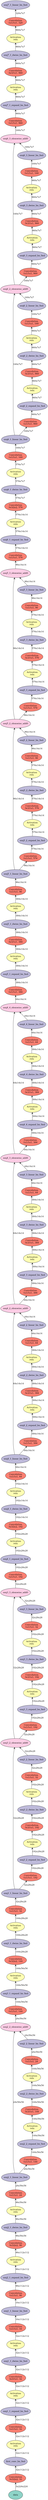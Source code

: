 digraph plot {
	data [label=data fillcolor="#8dd3c7" fixedsize="fasl==false" height=0.8034 shape=oval style=filled width=1.3]
	first_conv_fwd [label="Convolution\n3x3/2x2, 32" fillcolor="#fb8072" fixedsize="fasl==false" height=0.8034 shape=oval style=filled width=1.3]
	first_conv_bn_fwd [label=first_conv_bn_fwd fillcolor="#bebada" fixedsize="fasl==false" height=0.8034 shape=oval style=filled width=1.3]
	first_conv_relu0_fwd [label="Activation\nrelu" fillcolor="#ffffb3" fixedsize="fasl==false" height=0.8034 shape=oval style=filled width=1.3]
	seq1_1_expand_fwd [label="Convolution\n1x1/1x1, 32" fillcolor="#fb8072" fixedsize="fasl==false" height=0.8034 shape=oval style=filled width=1.3]
	seq1_1_expand_bn_fwd [label=seq1_1_expand_bn_fwd fillcolor="#bebada" fixedsize="fasl==false" height=0.8034 shape=oval style=filled width=1.3]
	seq1_1_expand_relu0_fwd [label="Activation\nrelu" fillcolor="#ffffb3" fixedsize="fasl==false" height=0.8034 shape=oval style=filled width=1.3]
	seq1_1_dwise_fwd [label="Convolution\n3x3/1x1, 32" fillcolor="#fb8072" fixedsize="fasl==false" height=0.8034 shape=oval style=filled width=1.3]
	seq1_1_dwise_bn_fwd [label=seq1_1_dwise_bn_fwd fillcolor="#bebada" fixedsize="fasl==false" height=0.8034 shape=oval style=filled width=1.3]
	seq1_1_dwise_relu0_fwd [label="Activation\nrelu" fillcolor="#ffffb3" fixedsize="fasl==false" height=0.8034 shape=oval style=filled width=1.3]
	seq1_1_linear_fwd [label="Convolution\n1x1/1x1, 16" fillcolor="#fb8072" fixedsize="fasl==false" height=0.8034 shape=oval style=filled width=1.3]
	seq1_1_linear_bn_fwd [label=seq1_1_linear_bn_fwd fillcolor="#bebada" fixedsize="fasl==false" height=0.8034 shape=oval style=filled width=1.3]
	seq2_1_expand_fwd [label="Convolution\n1x1/1x1, 96" fillcolor="#fb8072" fixedsize="fasl==false" height=0.8034 shape=oval style=filled width=1.3]
	seq2_1_expand_bn_fwd [label=seq2_1_expand_bn_fwd fillcolor="#bebada" fixedsize="fasl==false" height=0.8034 shape=oval style=filled width=1.3]
	seq2_1_expand_relu0_fwd [label="Activation\nrelu" fillcolor="#ffffb3" fixedsize="fasl==false" height=0.8034 shape=oval style=filled width=1.3]
	seq2_1_dwise_fwd [label="Convolution\n3x3/2x2, 96" fillcolor="#fb8072" fixedsize="fasl==false" height=0.8034 shape=oval style=filled width=1.3]
	seq2_1_dwise_bn_fwd [label=seq2_1_dwise_bn_fwd fillcolor="#bebada" fixedsize="fasl==false" height=0.8034 shape=oval style=filled width=1.3]
	seq2_1_dwise_relu0_fwd [label="Activation\nrelu" fillcolor="#ffffb3" fixedsize="fasl==false" height=0.8034 shape=oval style=filled width=1.3]
	seq2_1_linear_fwd [label="Convolution\n1x1/1x1, 24" fillcolor="#fb8072" fixedsize="fasl==false" height=0.8034 shape=oval style=filled width=1.3]
	seq2_1_linear_bn_fwd [label=seq2_1_linear_bn_fwd fillcolor="#bebada" fixedsize="fasl==false" height=0.8034 shape=oval style=filled width=1.3]
	seq2_2_expand_fwd [label="Convolution\n1x1/1x1, 144" fillcolor="#fb8072" fixedsize="fasl==false" height=0.8034 shape=oval style=filled width=1.3]
	seq2_2_expand_bn_fwd [label=seq2_2_expand_bn_fwd fillcolor="#bebada" fixedsize="fasl==false" height=0.8034 shape=oval style=filled width=1.3]
	seq2_2_expand_relu0_fwd [label="Activation\nrelu" fillcolor="#ffffb3" fixedsize="fasl==false" height=0.8034 shape=oval style=filled width=1.3]
	seq2_2_dwise_fwd [label="Convolution\n3x3/1x1, 144" fillcolor="#fb8072" fixedsize="fasl==false" height=0.8034 shape=oval style=filled width=1.3]
	seq2_2_dwise_bn_fwd [label=seq2_2_dwise_bn_fwd fillcolor="#bebada" fixedsize="fasl==false" height=0.8034 shape=oval style=filled width=1.3]
	seq2_2_dwise_relu0_fwd [label="Activation\nrelu" fillcolor="#ffffb3" fixedsize="fasl==false" height=0.8034 shape=oval style=filled width=1.3]
	seq2_2_linear_fwd [label="Convolution\n1x1/1x1, 24" fillcolor="#fb8072" fixedsize="fasl==false" height=0.8034 shape=oval style=filled width=1.3]
	seq2_2_linear_bn_fwd [label=seq2_2_linear_bn_fwd fillcolor="#bebada" fixedsize="fasl==false" height=0.8034 shape=oval style=filled width=1.3]
	seq2_2_elemwise_add0 [label=seq2_2_elemwise_add0 fillcolor="#fccde5" fixedsize="fasl==false" height=0.8034 shape=oval style=filled width=1.3]
	seq3_1_expand_fwd [label="Convolution\n1x1/1x1, 144" fillcolor="#fb8072" fixedsize="fasl==false" height=0.8034 shape=oval style=filled width=1.3]
	seq3_1_expand_bn_fwd [label=seq3_1_expand_bn_fwd fillcolor="#bebada" fixedsize="fasl==false" height=0.8034 shape=oval style=filled width=1.3]
	seq3_1_expand_relu0_fwd [label="Activation\nrelu" fillcolor="#ffffb3" fixedsize="fasl==false" height=0.8034 shape=oval style=filled width=1.3]
	seq3_1_dwise_fwd [label="Convolution\n3x3/2x2, 144" fillcolor="#fb8072" fixedsize="fasl==false" height=0.8034 shape=oval style=filled width=1.3]
	seq3_1_dwise_bn_fwd [label=seq3_1_dwise_bn_fwd fillcolor="#bebada" fixedsize="fasl==false" height=0.8034 shape=oval style=filled width=1.3]
	seq3_1_dwise_relu0_fwd [label="Activation\nrelu" fillcolor="#ffffb3" fixedsize="fasl==false" height=0.8034 shape=oval style=filled width=1.3]
	seq3_1_linear_fwd [label="Convolution\n1x1/1x1, 32" fillcolor="#fb8072" fixedsize="fasl==false" height=0.8034 shape=oval style=filled width=1.3]
	seq3_1_linear_bn_fwd [label=seq3_1_linear_bn_fwd fillcolor="#bebada" fixedsize="fasl==false" height=0.8034 shape=oval style=filled width=1.3]
	seq3_2_expand_fwd [label="Convolution\n1x1/1x1, 192" fillcolor="#fb8072" fixedsize="fasl==false" height=0.8034 shape=oval style=filled width=1.3]
	seq3_2_expand_bn_fwd [label=seq3_2_expand_bn_fwd fillcolor="#bebada" fixedsize="fasl==false" height=0.8034 shape=oval style=filled width=1.3]
	seq3_2_expand_relu0_fwd [label="Activation\nrelu" fillcolor="#ffffb3" fixedsize="fasl==false" height=0.8034 shape=oval style=filled width=1.3]
	seq3_2_dwise_fwd [label="Convolution\n3x3/1x1, 192" fillcolor="#fb8072" fixedsize="fasl==false" height=0.8034 shape=oval style=filled width=1.3]
	seq3_2_dwise_bn_fwd [label=seq3_2_dwise_bn_fwd fillcolor="#bebada" fixedsize="fasl==false" height=0.8034 shape=oval style=filled width=1.3]
	seq3_2_dwise_relu0_fwd [label="Activation\nrelu" fillcolor="#ffffb3" fixedsize="fasl==false" height=0.8034 shape=oval style=filled width=1.3]
	seq3_2_linear_fwd [label="Convolution\n1x1/1x1, 32" fillcolor="#fb8072" fixedsize="fasl==false" height=0.8034 shape=oval style=filled width=1.3]
	seq3_2_linear_bn_fwd [label=seq3_2_linear_bn_fwd fillcolor="#bebada" fixedsize="fasl==false" height=0.8034 shape=oval style=filled width=1.3]
	seq3_2_elemwise_add0 [label=seq3_2_elemwise_add0 fillcolor="#fccde5" fixedsize="fasl==false" height=0.8034 shape=oval style=filled width=1.3]
	seq3_3_expand_fwd [label="Convolution\n1x1/1x1, 192" fillcolor="#fb8072" fixedsize="fasl==false" height=0.8034 shape=oval style=filled width=1.3]
	seq3_3_expand_bn_fwd [label=seq3_3_expand_bn_fwd fillcolor="#bebada" fixedsize="fasl==false" height=0.8034 shape=oval style=filled width=1.3]
	seq3_3_expand_relu0_fwd [label="Activation\nrelu" fillcolor="#ffffb3" fixedsize="fasl==false" height=0.8034 shape=oval style=filled width=1.3]
	seq3_3_dwise_fwd [label="Convolution\n3x3/1x1, 192" fillcolor="#fb8072" fixedsize="fasl==false" height=0.8034 shape=oval style=filled width=1.3]
	seq3_3_dwise_bn_fwd [label=seq3_3_dwise_bn_fwd fillcolor="#bebada" fixedsize="fasl==false" height=0.8034 shape=oval style=filled width=1.3]
	seq3_3_dwise_relu0_fwd [label="Activation\nrelu" fillcolor="#ffffb3" fixedsize="fasl==false" height=0.8034 shape=oval style=filled width=1.3]
	seq3_3_linear_fwd [label="Convolution\n1x1/1x1, 32" fillcolor="#fb8072" fixedsize="fasl==false" height=0.8034 shape=oval style=filled width=1.3]
	seq3_3_linear_bn_fwd [label=seq3_3_linear_bn_fwd fillcolor="#bebada" fixedsize="fasl==false" height=0.8034 shape=oval style=filled width=1.3]
	seq3_3_elemwise_add0 [label=seq3_3_elemwise_add0 fillcolor="#fccde5" fixedsize="fasl==false" height=0.8034 shape=oval style=filled width=1.3]
	seq4_1_expand_fwd [label="Convolution\n1x1/1x1, 192" fillcolor="#fb8072" fixedsize="fasl==false" height=0.8034 shape=oval style=filled width=1.3]
	seq4_1_expand_bn_fwd [label=seq4_1_expand_bn_fwd fillcolor="#bebada" fixedsize="fasl==false" height=0.8034 shape=oval style=filled width=1.3]
	seq4_1_expand_relu0_fwd [label="Activation\nrelu" fillcolor="#ffffb3" fixedsize="fasl==false" height=0.8034 shape=oval style=filled width=1.3]
	seq4_1_dwise_fwd [label="Convolution\n3x3/2x2, 192" fillcolor="#fb8072" fixedsize="fasl==false" height=0.8034 shape=oval style=filled width=1.3]
	seq4_1_dwise_bn_fwd [label=seq4_1_dwise_bn_fwd fillcolor="#bebada" fixedsize="fasl==false" height=0.8034 shape=oval style=filled width=1.3]
	seq4_1_dwise_relu0_fwd [label="Activation\nrelu" fillcolor="#ffffb3" fixedsize="fasl==false" height=0.8034 shape=oval style=filled width=1.3]
	seq4_1_linear_fwd [label="Convolution\n1x1/1x1, 64" fillcolor="#fb8072" fixedsize="fasl==false" height=0.8034 shape=oval style=filled width=1.3]
	seq4_1_linear_bn_fwd [label=seq4_1_linear_bn_fwd fillcolor="#bebada" fixedsize="fasl==false" height=0.8034 shape=oval style=filled width=1.3]
	seq4_2_expand_fwd [label="Convolution\n1x1/1x1, 384" fillcolor="#fb8072" fixedsize="fasl==false" height=0.8034 shape=oval style=filled width=1.3]
	seq4_2_expand_bn_fwd [label=seq4_2_expand_bn_fwd fillcolor="#bebada" fixedsize="fasl==false" height=0.8034 shape=oval style=filled width=1.3]
	seq4_2_expand_relu0_fwd [label="Activation\nrelu" fillcolor="#ffffb3" fixedsize="fasl==false" height=0.8034 shape=oval style=filled width=1.3]
	seq4_2_dwise_fwd [label="Convolution\n3x3/1x1, 384" fillcolor="#fb8072" fixedsize="fasl==false" height=0.8034 shape=oval style=filled width=1.3]
	seq4_2_dwise_bn_fwd [label=seq4_2_dwise_bn_fwd fillcolor="#bebada" fixedsize="fasl==false" height=0.8034 shape=oval style=filled width=1.3]
	seq4_2_dwise_relu0_fwd [label="Activation\nrelu" fillcolor="#ffffb3" fixedsize="fasl==false" height=0.8034 shape=oval style=filled width=1.3]
	seq4_2_linear_fwd [label="Convolution\n1x1/1x1, 64" fillcolor="#fb8072" fixedsize="fasl==false" height=0.8034 shape=oval style=filled width=1.3]
	seq4_2_linear_bn_fwd [label=seq4_2_linear_bn_fwd fillcolor="#bebada" fixedsize="fasl==false" height=0.8034 shape=oval style=filled width=1.3]
	seq4_2_elemwise_add0 [label=seq4_2_elemwise_add0 fillcolor="#fccde5" fixedsize="fasl==false" height=0.8034 shape=oval style=filled width=1.3]
	seq4_3_expand_fwd [label="Convolution\n1x1/1x1, 384" fillcolor="#fb8072" fixedsize="fasl==false" height=0.8034 shape=oval style=filled width=1.3]
	seq4_3_expand_bn_fwd [label=seq4_3_expand_bn_fwd fillcolor="#bebada" fixedsize="fasl==false" height=0.8034 shape=oval style=filled width=1.3]
	seq4_3_expand_relu0_fwd [label="Activation\nrelu" fillcolor="#ffffb3" fixedsize="fasl==false" height=0.8034 shape=oval style=filled width=1.3]
	seq4_3_dwise_fwd [label="Convolution\n3x3/1x1, 384" fillcolor="#fb8072" fixedsize="fasl==false" height=0.8034 shape=oval style=filled width=1.3]
	seq4_3_dwise_bn_fwd [label=seq4_3_dwise_bn_fwd fillcolor="#bebada" fixedsize="fasl==false" height=0.8034 shape=oval style=filled width=1.3]
	seq4_3_dwise_relu0_fwd [label="Activation\nrelu" fillcolor="#ffffb3" fixedsize="fasl==false" height=0.8034 shape=oval style=filled width=1.3]
	seq4_3_linear_fwd [label="Convolution\n1x1/1x1, 64" fillcolor="#fb8072" fixedsize="fasl==false" height=0.8034 shape=oval style=filled width=1.3]
	seq4_3_linear_bn_fwd [label=seq4_3_linear_bn_fwd fillcolor="#bebada" fixedsize="fasl==false" height=0.8034 shape=oval style=filled width=1.3]
	seq4_3_elemwise_add0 [label=seq4_3_elemwise_add0 fillcolor="#fccde5" fixedsize="fasl==false" height=0.8034 shape=oval style=filled width=1.3]
	seq4_4_expand_fwd [label="Convolution\n1x1/1x1, 384" fillcolor="#fb8072" fixedsize="fasl==false" height=0.8034 shape=oval style=filled width=1.3]
	seq4_4_expand_bn_fwd [label=seq4_4_expand_bn_fwd fillcolor="#bebada" fixedsize="fasl==false" height=0.8034 shape=oval style=filled width=1.3]
	seq4_4_expand_relu0_fwd [label="Activation\nrelu" fillcolor="#ffffb3" fixedsize="fasl==false" height=0.8034 shape=oval style=filled width=1.3]
	seq4_4_dwise_fwd [label="Convolution\n3x3/1x1, 384" fillcolor="#fb8072" fixedsize="fasl==false" height=0.8034 shape=oval style=filled width=1.3]
	seq4_4_dwise_bn_fwd [label=seq4_4_dwise_bn_fwd fillcolor="#bebada" fixedsize="fasl==false" height=0.8034 shape=oval style=filled width=1.3]
	seq4_4_dwise_relu0_fwd [label="Activation\nrelu" fillcolor="#ffffb3" fixedsize="fasl==false" height=0.8034 shape=oval style=filled width=1.3]
	seq4_4_linear_fwd [label="Convolution\n1x1/1x1, 64" fillcolor="#fb8072" fixedsize="fasl==false" height=0.8034 shape=oval style=filled width=1.3]
	seq4_4_linear_bn_fwd [label=seq4_4_linear_bn_fwd fillcolor="#bebada" fixedsize="fasl==false" height=0.8034 shape=oval style=filled width=1.3]
	seq4_4_elemwise_add0 [label=seq4_4_elemwise_add0 fillcolor="#fccde5" fixedsize="fasl==false" height=0.8034 shape=oval style=filled width=1.3]
	seq5_1_expand_fwd [label="Convolution\n1x1/1x1, 384" fillcolor="#fb8072" fixedsize="fasl==false" height=0.8034 shape=oval style=filled width=1.3]
	seq5_1_expand_bn_fwd [label=seq5_1_expand_bn_fwd fillcolor="#bebada" fixedsize="fasl==false" height=0.8034 shape=oval style=filled width=1.3]
	seq5_1_expand_relu0_fwd [label="Activation\nrelu" fillcolor="#ffffb3" fixedsize="fasl==false" height=0.8034 shape=oval style=filled width=1.3]
	seq5_1_dwise_fwd [label="Convolution\n3x3/1x1, 384" fillcolor="#fb8072" fixedsize="fasl==false" height=0.8034 shape=oval style=filled width=1.3]
	seq5_1_dwise_bn_fwd [label=seq5_1_dwise_bn_fwd fillcolor="#bebada" fixedsize="fasl==false" height=0.8034 shape=oval style=filled width=1.3]
	seq5_1_dwise_relu0_fwd [label="Activation\nrelu" fillcolor="#ffffb3" fixedsize="fasl==false" height=0.8034 shape=oval style=filled width=1.3]
	seq5_1_linear_fwd [label="Convolution\n1x1/1x1, 96" fillcolor="#fb8072" fixedsize="fasl==false" height=0.8034 shape=oval style=filled width=1.3]
	seq5_1_linear_bn_fwd [label=seq5_1_linear_bn_fwd fillcolor="#bebada" fixedsize="fasl==false" height=0.8034 shape=oval style=filled width=1.3]
	seq5_2_expand_fwd [label="Convolution\n1x1/1x1, 576" fillcolor="#fb8072" fixedsize="fasl==false" height=0.8034 shape=oval style=filled width=1.3]
	seq5_2_expand_bn_fwd [label=seq5_2_expand_bn_fwd fillcolor="#bebada" fixedsize="fasl==false" height=0.8034 shape=oval style=filled width=1.3]
	seq5_2_expand_relu0_fwd [label="Activation\nrelu" fillcolor="#ffffb3" fixedsize="fasl==false" height=0.8034 shape=oval style=filled width=1.3]
	seq5_2_dwise_fwd [label="Convolution\n3x3/1x1, 576" fillcolor="#fb8072" fixedsize="fasl==false" height=0.8034 shape=oval style=filled width=1.3]
	seq5_2_dwise_bn_fwd [label=seq5_2_dwise_bn_fwd fillcolor="#bebada" fixedsize="fasl==false" height=0.8034 shape=oval style=filled width=1.3]
	seq5_2_dwise_relu0_fwd [label="Activation\nrelu" fillcolor="#ffffb3" fixedsize="fasl==false" height=0.8034 shape=oval style=filled width=1.3]
	seq5_2_linear_fwd [label="Convolution\n1x1/1x1, 96" fillcolor="#fb8072" fixedsize="fasl==false" height=0.8034 shape=oval style=filled width=1.3]
	seq5_2_linear_bn_fwd [label=seq5_2_linear_bn_fwd fillcolor="#bebada" fixedsize="fasl==false" height=0.8034 shape=oval style=filled width=1.3]
	seq5_2_elemwise_add0 [label=seq5_2_elemwise_add0 fillcolor="#fccde5" fixedsize="fasl==false" height=0.8034 shape=oval style=filled width=1.3]
	seq5_3_expand_fwd [label="Convolution\n1x1/1x1, 576" fillcolor="#fb8072" fixedsize="fasl==false" height=0.8034 shape=oval style=filled width=1.3]
	seq5_3_expand_bn_fwd [label=seq5_3_expand_bn_fwd fillcolor="#bebada" fixedsize="fasl==false" height=0.8034 shape=oval style=filled width=1.3]
	seq5_3_expand_relu0_fwd [label="Activation\nrelu" fillcolor="#ffffb3" fixedsize="fasl==false" height=0.8034 shape=oval style=filled width=1.3]
	seq5_3_dwise_fwd [label="Convolution\n3x3/1x1, 576" fillcolor="#fb8072" fixedsize="fasl==false" height=0.8034 shape=oval style=filled width=1.3]
	seq5_3_dwise_bn_fwd [label=seq5_3_dwise_bn_fwd fillcolor="#bebada" fixedsize="fasl==false" height=0.8034 shape=oval style=filled width=1.3]
	seq5_3_dwise_relu0_fwd [label="Activation\nrelu" fillcolor="#ffffb3" fixedsize="fasl==false" height=0.8034 shape=oval style=filled width=1.3]
	seq5_3_linear_fwd [label="Convolution\n1x1/1x1, 96" fillcolor="#fb8072" fixedsize="fasl==false" height=0.8034 shape=oval style=filled width=1.3]
	seq5_3_linear_bn_fwd [label=seq5_3_linear_bn_fwd fillcolor="#bebada" fixedsize="fasl==false" height=0.8034 shape=oval style=filled width=1.3]
	seq5_3_elemwise_add0 [label=seq5_3_elemwise_add0 fillcolor="#fccde5" fixedsize="fasl==false" height=0.8034 shape=oval style=filled width=1.3]
	seq6_1_expand_fwd [label="Convolution\n1x1/1x1, 576" fillcolor="#fb8072" fixedsize="fasl==false" height=0.8034 shape=oval style=filled width=1.3]
	seq6_1_expand_bn_fwd [label=seq6_1_expand_bn_fwd fillcolor="#bebada" fixedsize="fasl==false" height=0.8034 shape=oval style=filled width=1.3]
	seq6_1_expand_relu0_fwd [label="Activation\nrelu" fillcolor="#ffffb3" fixedsize="fasl==false" height=0.8034 shape=oval style=filled width=1.3]
	seq6_1_dwise_fwd [label="Convolution\n3x3/2x2, 576" fillcolor="#fb8072" fixedsize="fasl==false" height=0.8034 shape=oval style=filled width=1.3]
	seq6_1_dwise_bn_fwd [label=seq6_1_dwise_bn_fwd fillcolor="#bebada" fixedsize="fasl==false" height=0.8034 shape=oval style=filled width=1.3]
	seq6_1_dwise_relu0_fwd [label="Activation\nrelu" fillcolor="#ffffb3" fixedsize="fasl==false" height=0.8034 shape=oval style=filled width=1.3]
	seq6_1_linear_fwd [label="Convolution\n1x1/1x1, 160" fillcolor="#fb8072" fixedsize="fasl==false" height=0.8034 shape=oval style=filled width=1.3]
	seq6_1_linear_bn_fwd [label=seq6_1_linear_bn_fwd fillcolor="#bebada" fixedsize="fasl==false" height=0.8034 shape=oval style=filled width=1.3]
	seq6_2_expand_fwd [label="Convolution\n1x1/1x1, 960" fillcolor="#fb8072" fixedsize="fasl==false" height=0.8034 shape=oval style=filled width=1.3]
	seq6_2_expand_bn_fwd [label=seq6_2_expand_bn_fwd fillcolor="#bebada" fixedsize="fasl==false" height=0.8034 shape=oval style=filled width=1.3]
	seq6_2_expand_relu0_fwd [label="Activation\nrelu" fillcolor="#ffffb3" fixedsize="fasl==false" height=0.8034 shape=oval style=filled width=1.3]
	seq6_2_dwise_fwd [label="Convolution\n3x3/1x1, 960" fillcolor="#fb8072" fixedsize="fasl==false" height=0.8034 shape=oval style=filled width=1.3]
	seq6_2_dwise_bn_fwd [label=seq6_2_dwise_bn_fwd fillcolor="#bebada" fixedsize="fasl==false" height=0.8034 shape=oval style=filled width=1.3]
	seq6_2_dwise_relu0_fwd [label="Activation\nrelu" fillcolor="#ffffb3" fixedsize="fasl==false" height=0.8034 shape=oval style=filled width=1.3]
	seq6_2_linear_fwd [label="Convolution\n1x1/1x1, 160" fillcolor="#fb8072" fixedsize="fasl==false" height=0.8034 shape=oval style=filled width=1.3]
	seq6_2_linear_bn_fwd [label=seq6_2_linear_bn_fwd fillcolor="#bebada" fixedsize="fasl==false" height=0.8034 shape=oval style=filled width=1.3]
	seq6_2_elemwise_add0 [label=seq6_2_elemwise_add0 fillcolor="#fccde5" fixedsize="fasl==false" height=0.8034 shape=oval style=filled width=1.3]
	seq6_3_expand_fwd [label="Convolution\n1x1/1x1, 960" fillcolor="#fb8072" fixedsize="fasl==false" height=0.8034 shape=oval style=filled width=1.3]
	seq6_3_expand_bn_fwd [label=seq6_3_expand_bn_fwd fillcolor="#bebada" fixedsize="fasl==false" height=0.8034 shape=oval style=filled width=1.3]
	seq6_3_expand_relu0_fwd [label="Activation\nrelu" fillcolor="#ffffb3" fixedsize="fasl==false" height=0.8034 shape=oval style=filled width=1.3]
	seq6_3_dwise_fwd [label="Convolution\n3x3/1x1, 960" fillcolor="#fb8072" fixedsize="fasl==false" height=0.8034 shape=oval style=filled width=1.3]
	seq6_3_dwise_bn_fwd [label=seq6_3_dwise_bn_fwd fillcolor="#bebada" fixedsize="fasl==false" height=0.8034 shape=oval style=filled width=1.3]
	seq6_3_dwise_relu0_fwd [label="Activation\nrelu" fillcolor="#ffffb3" fixedsize="fasl==false" height=0.8034 shape=oval style=filled width=1.3]
	seq6_3_linear_fwd [label="Convolution\n1x1/1x1, 160" fillcolor="#fb8072" fixedsize="fasl==false" height=0.8034 shape=oval style=filled width=1.3]
	seq6_3_linear_bn_fwd [label=seq6_3_linear_bn_fwd fillcolor="#bebada" fixedsize="fasl==false" height=0.8034 shape=oval style=filled width=1.3]
	seq6_3_elemwise_add0 [label=seq6_3_elemwise_add0 fillcolor="#fccde5" fixedsize="fasl==false" height=0.8034 shape=oval style=filled width=1.3]
	seq7_1_expand_fwd [label="Convolution\n1x1/1x1, 960" fillcolor="#fb8072" fixedsize="fasl==false" height=0.8034 shape=oval style=filled width=1.3]
	seq7_1_expand_bn_fwd [label=seq7_1_expand_bn_fwd fillcolor="#bebada" fixedsize="fasl==false" height=0.8034 shape=oval style=filled width=1.3]
	seq7_1_expand_relu0_fwd [label="Activation\nrelu" fillcolor="#ffffb3" fixedsize="fasl==false" height=0.8034 shape=oval style=filled width=1.3]
	seq7_1_dwise_fwd [label="Convolution\n3x3/1x1, 960" fillcolor="#fb8072" fixedsize="fasl==false" height=0.8034 shape=oval style=filled width=1.3]
	seq7_1_dwise_bn_fwd [label=seq7_1_dwise_bn_fwd fillcolor="#bebada" fixedsize="fasl==false" height=0.8034 shape=oval style=filled width=1.3]
	seq7_1_dwise_relu0_fwd [label="Activation\nrelu" fillcolor="#ffffb3" fixedsize="fasl==false" height=0.8034 shape=oval style=filled width=1.3]
	seq7_1_linear_fwd [label="Convolution\n1x1/1x1, 320" fillcolor="#fb8072" fixedsize="fasl==false" height=0.8034 shape=oval style=filled width=1.3]
	seq7_1_linear_bn_fwd [label=seq7_1_linear_bn_fwd fillcolor="#bebada" fixedsize="fasl==false" height=0.8034 shape=oval style=filled width=1.3]
	first_conv_fwd -> data [label="3x224x224" arrowtail=open dir=back]
	first_conv_bn_fwd -> first_conv_fwd [label="32x112x112" arrowtail=open dir=back]
	first_conv_relu0_fwd -> first_conv_bn_fwd [label="32x112x112" arrowtail=open dir=back]
	seq1_1_expand_fwd -> first_conv_relu0_fwd [label="32x112x112" arrowtail=open dir=back]
	seq1_1_expand_bn_fwd -> seq1_1_expand_fwd [label="32x112x112" arrowtail=open dir=back]
	seq1_1_expand_relu0_fwd -> seq1_1_expand_bn_fwd [label="32x112x112" arrowtail=open dir=back]
	seq1_1_dwise_fwd -> seq1_1_expand_relu0_fwd [label="32x112x112" arrowtail=open dir=back]
	seq1_1_dwise_bn_fwd -> seq1_1_dwise_fwd [label="32x112x112" arrowtail=open dir=back]
	seq1_1_dwise_relu0_fwd -> seq1_1_dwise_bn_fwd [label="32x112x112" arrowtail=open dir=back]
	seq1_1_linear_fwd -> seq1_1_dwise_relu0_fwd [label="32x112x112" arrowtail=open dir=back]
	seq1_1_linear_bn_fwd -> seq1_1_linear_fwd [label="16x112x112" arrowtail=open dir=back]
	seq2_1_expand_fwd -> seq1_1_linear_bn_fwd [label="16x112x112" arrowtail=open dir=back]
	seq2_1_expand_bn_fwd -> seq2_1_expand_fwd [label="96x112x112" arrowtail=open dir=back]
	seq2_1_expand_relu0_fwd -> seq2_1_expand_bn_fwd [label="96x112x112" arrowtail=open dir=back]
	seq2_1_dwise_fwd -> seq2_1_expand_relu0_fwd [label="96x112x112" arrowtail=open dir=back]
	seq2_1_dwise_bn_fwd -> seq2_1_dwise_fwd [label="96x56x56" arrowtail=open dir=back]
	seq2_1_dwise_relu0_fwd -> seq2_1_dwise_bn_fwd [label="96x56x56" arrowtail=open dir=back]
	seq2_1_linear_fwd -> seq2_1_dwise_relu0_fwd [label="96x56x56" arrowtail=open dir=back]
	seq2_1_linear_bn_fwd -> seq2_1_linear_fwd [label="24x56x56" arrowtail=open dir=back]
	seq2_2_expand_fwd -> seq2_1_linear_bn_fwd [label="24x56x56" arrowtail=open dir=back]
	seq2_2_expand_bn_fwd -> seq2_2_expand_fwd [label="144x56x56" arrowtail=open dir=back]
	seq2_2_expand_relu0_fwd -> seq2_2_expand_bn_fwd [label="144x56x56" arrowtail=open dir=back]
	seq2_2_dwise_fwd -> seq2_2_expand_relu0_fwd [label="144x56x56" arrowtail=open dir=back]
	seq2_2_dwise_bn_fwd -> seq2_2_dwise_fwd [label="144x56x56" arrowtail=open dir=back]
	seq2_2_dwise_relu0_fwd -> seq2_2_dwise_bn_fwd [label="144x56x56" arrowtail=open dir=back]
	seq2_2_linear_fwd -> seq2_2_dwise_relu0_fwd [label="144x56x56" arrowtail=open dir=back]
	seq2_2_linear_bn_fwd -> seq2_2_linear_fwd [label="24x56x56" arrowtail=open dir=back]
	seq2_2_elemwise_add0 -> seq2_2_linear_bn_fwd [label="24x56x56" arrowtail=open dir=back]
	seq2_2_elemwise_add0 -> seq2_1_linear_bn_fwd [label="24x56x56" arrowtail=open dir=back]
	seq3_1_expand_fwd -> seq2_2_elemwise_add0 [label="24x56x56" arrowtail=open dir=back]
	seq3_1_expand_bn_fwd -> seq3_1_expand_fwd [label="144x56x56" arrowtail=open dir=back]
	seq3_1_expand_relu0_fwd -> seq3_1_expand_bn_fwd [label="144x56x56" arrowtail=open dir=back]
	seq3_1_dwise_fwd -> seq3_1_expand_relu0_fwd [label="144x56x56" arrowtail=open dir=back]
	seq3_1_dwise_bn_fwd -> seq3_1_dwise_fwd [label="144x28x28" arrowtail=open dir=back]
	seq3_1_dwise_relu0_fwd -> seq3_1_dwise_bn_fwd [label="144x28x28" arrowtail=open dir=back]
	seq3_1_linear_fwd -> seq3_1_dwise_relu0_fwd [label="144x28x28" arrowtail=open dir=back]
	seq3_1_linear_bn_fwd -> seq3_1_linear_fwd [label="32x28x28" arrowtail=open dir=back]
	seq3_2_expand_fwd -> seq3_1_linear_bn_fwd [label="32x28x28" arrowtail=open dir=back]
	seq3_2_expand_bn_fwd -> seq3_2_expand_fwd [label="192x28x28" arrowtail=open dir=back]
	seq3_2_expand_relu0_fwd -> seq3_2_expand_bn_fwd [label="192x28x28" arrowtail=open dir=back]
	seq3_2_dwise_fwd -> seq3_2_expand_relu0_fwd [label="192x28x28" arrowtail=open dir=back]
	seq3_2_dwise_bn_fwd -> seq3_2_dwise_fwd [label="192x28x28" arrowtail=open dir=back]
	seq3_2_dwise_relu0_fwd -> seq3_2_dwise_bn_fwd [label="192x28x28" arrowtail=open dir=back]
	seq3_2_linear_fwd -> seq3_2_dwise_relu0_fwd [label="192x28x28" arrowtail=open dir=back]
	seq3_2_linear_bn_fwd -> seq3_2_linear_fwd [label="32x28x28" arrowtail=open dir=back]
	seq3_2_elemwise_add0 -> seq3_2_linear_bn_fwd [label="32x28x28" arrowtail=open dir=back]
	seq3_2_elemwise_add0 -> seq3_1_linear_bn_fwd [label="32x28x28" arrowtail=open dir=back]
	seq3_3_expand_fwd -> seq3_2_elemwise_add0 [label="32x28x28" arrowtail=open dir=back]
	seq3_3_expand_bn_fwd -> seq3_3_expand_fwd [label="192x28x28" arrowtail=open dir=back]
	seq3_3_expand_relu0_fwd -> seq3_3_expand_bn_fwd [label="192x28x28" arrowtail=open dir=back]
	seq3_3_dwise_fwd -> seq3_3_expand_relu0_fwd [label="192x28x28" arrowtail=open dir=back]
	seq3_3_dwise_bn_fwd -> seq3_3_dwise_fwd [label="192x28x28" arrowtail=open dir=back]
	seq3_3_dwise_relu0_fwd -> seq3_3_dwise_bn_fwd [label="192x28x28" arrowtail=open dir=back]
	seq3_3_linear_fwd -> seq3_3_dwise_relu0_fwd [label="192x28x28" arrowtail=open dir=back]
	seq3_3_linear_bn_fwd -> seq3_3_linear_fwd [label="32x28x28" arrowtail=open dir=back]
	seq3_3_elemwise_add0 -> seq3_3_linear_bn_fwd [label="32x28x28" arrowtail=open dir=back]
	seq3_3_elemwise_add0 -> seq3_2_elemwise_add0 [label="32x28x28" arrowtail=open dir=back]
	seq4_1_expand_fwd -> seq3_3_elemwise_add0 [label="32x28x28" arrowtail=open dir=back]
	seq4_1_expand_bn_fwd -> seq4_1_expand_fwd [label="192x28x28" arrowtail=open dir=back]
	seq4_1_expand_relu0_fwd -> seq4_1_expand_bn_fwd [label="192x28x28" arrowtail=open dir=back]
	seq4_1_dwise_fwd -> seq4_1_expand_relu0_fwd [label="192x28x28" arrowtail=open dir=back]
	seq4_1_dwise_bn_fwd -> seq4_1_dwise_fwd [label="192x14x14" arrowtail=open dir=back]
	seq4_1_dwise_relu0_fwd -> seq4_1_dwise_bn_fwd [label="192x14x14" arrowtail=open dir=back]
	seq4_1_linear_fwd -> seq4_1_dwise_relu0_fwd [label="192x14x14" arrowtail=open dir=back]
	seq4_1_linear_bn_fwd -> seq4_1_linear_fwd [label="64x14x14" arrowtail=open dir=back]
	seq4_2_expand_fwd -> seq4_1_linear_bn_fwd [label="64x14x14" arrowtail=open dir=back]
	seq4_2_expand_bn_fwd -> seq4_2_expand_fwd [label="384x14x14" arrowtail=open dir=back]
	seq4_2_expand_relu0_fwd -> seq4_2_expand_bn_fwd [label="384x14x14" arrowtail=open dir=back]
	seq4_2_dwise_fwd -> seq4_2_expand_relu0_fwd [label="384x14x14" arrowtail=open dir=back]
	seq4_2_dwise_bn_fwd -> seq4_2_dwise_fwd [label="384x14x14" arrowtail=open dir=back]
	seq4_2_dwise_relu0_fwd -> seq4_2_dwise_bn_fwd [label="384x14x14" arrowtail=open dir=back]
	seq4_2_linear_fwd -> seq4_2_dwise_relu0_fwd [label="384x14x14" arrowtail=open dir=back]
	seq4_2_linear_bn_fwd -> seq4_2_linear_fwd [label="64x14x14" arrowtail=open dir=back]
	seq4_2_elemwise_add0 -> seq4_2_linear_bn_fwd [label="64x14x14" arrowtail=open dir=back]
	seq4_2_elemwise_add0 -> seq4_1_linear_bn_fwd [label="64x14x14" arrowtail=open dir=back]
	seq4_3_expand_fwd -> seq4_2_elemwise_add0 [label="64x14x14" arrowtail=open dir=back]
	seq4_3_expand_bn_fwd -> seq4_3_expand_fwd [label="384x14x14" arrowtail=open dir=back]
	seq4_3_expand_relu0_fwd -> seq4_3_expand_bn_fwd [label="384x14x14" arrowtail=open dir=back]
	seq4_3_dwise_fwd -> seq4_3_expand_relu0_fwd [label="384x14x14" arrowtail=open dir=back]
	seq4_3_dwise_bn_fwd -> seq4_3_dwise_fwd [label="384x14x14" arrowtail=open dir=back]
	seq4_3_dwise_relu0_fwd -> seq4_3_dwise_bn_fwd [label="384x14x14" arrowtail=open dir=back]
	seq4_3_linear_fwd -> seq4_3_dwise_relu0_fwd [label="384x14x14" arrowtail=open dir=back]
	seq4_3_linear_bn_fwd -> seq4_3_linear_fwd [label="64x14x14" arrowtail=open dir=back]
	seq4_3_elemwise_add0 -> seq4_3_linear_bn_fwd [label="64x14x14" arrowtail=open dir=back]
	seq4_3_elemwise_add0 -> seq4_2_elemwise_add0 [label="64x14x14" arrowtail=open dir=back]
	seq4_4_expand_fwd -> seq4_3_elemwise_add0 [label="64x14x14" arrowtail=open dir=back]
	seq4_4_expand_bn_fwd -> seq4_4_expand_fwd [label="384x14x14" arrowtail=open dir=back]
	seq4_4_expand_relu0_fwd -> seq4_4_expand_bn_fwd [label="384x14x14" arrowtail=open dir=back]
	seq4_4_dwise_fwd -> seq4_4_expand_relu0_fwd [label="384x14x14" arrowtail=open dir=back]
	seq4_4_dwise_bn_fwd -> seq4_4_dwise_fwd [label="384x14x14" arrowtail=open dir=back]
	seq4_4_dwise_relu0_fwd -> seq4_4_dwise_bn_fwd [label="384x14x14" arrowtail=open dir=back]
	seq4_4_linear_fwd -> seq4_4_dwise_relu0_fwd [label="384x14x14" arrowtail=open dir=back]
	seq4_4_linear_bn_fwd -> seq4_4_linear_fwd [label="64x14x14" arrowtail=open dir=back]
	seq4_4_elemwise_add0 -> seq4_4_linear_bn_fwd [label="64x14x14" arrowtail=open dir=back]
	seq4_4_elemwise_add0 -> seq4_3_elemwise_add0 [label="64x14x14" arrowtail=open dir=back]
	seq5_1_expand_fwd -> seq4_4_elemwise_add0 [label="64x14x14" arrowtail=open dir=back]
	seq5_1_expand_bn_fwd -> seq5_1_expand_fwd [label="384x14x14" arrowtail=open dir=back]
	seq5_1_expand_relu0_fwd -> seq5_1_expand_bn_fwd [label="384x14x14" arrowtail=open dir=back]
	seq5_1_dwise_fwd -> seq5_1_expand_relu0_fwd [label="384x14x14" arrowtail=open dir=back]
	seq5_1_dwise_bn_fwd -> seq5_1_dwise_fwd [label="384x14x14" arrowtail=open dir=back]
	seq5_1_dwise_relu0_fwd -> seq5_1_dwise_bn_fwd [label="384x14x14" arrowtail=open dir=back]
	seq5_1_linear_fwd -> seq5_1_dwise_relu0_fwd [label="384x14x14" arrowtail=open dir=back]
	seq5_1_linear_bn_fwd -> seq5_1_linear_fwd [label="96x14x14" arrowtail=open dir=back]
	seq5_2_expand_fwd -> seq5_1_linear_bn_fwd [label="96x14x14" arrowtail=open dir=back]
	seq5_2_expand_bn_fwd -> seq5_2_expand_fwd [label="576x14x14" arrowtail=open dir=back]
	seq5_2_expand_relu0_fwd -> seq5_2_expand_bn_fwd [label="576x14x14" arrowtail=open dir=back]
	seq5_2_dwise_fwd -> seq5_2_expand_relu0_fwd [label="576x14x14" arrowtail=open dir=back]
	seq5_2_dwise_bn_fwd -> seq5_2_dwise_fwd [label="576x14x14" arrowtail=open dir=back]
	seq5_2_dwise_relu0_fwd -> seq5_2_dwise_bn_fwd [label="576x14x14" arrowtail=open dir=back]
	seq5_2_linear_fwd -> seq5_2_dwise_relu0_fwd [label="576x14x14" arrowtail=open dir=back]
	seq5_2_linear_bn_fwd -> seq5_2_linear_fwd [label="96x14x14" arrowtail=open dir=back]
	seq5_2_elemwise_add0 -> seq5_2_linear_bn_fwd [label="96x14x14" arrowtail=open dir=back]
	seq5_2_elemwise_add0 -> seq5_1_linear_bn_fwd [label="96x14x14" arrowtail=open dir=back]
	seq5_3_expand_fwd -> seq5_2_elemwise_add0 [label="96x14x14" arrowtail=open dir=back]
	seq5_3_expand_bn_fwd -> seq5_3_expand_fwd [label="576x14x14" arrowtail=open dir=back]
	seq5_3_expand_relu0_fwd -> seq5_3_expand_bn_fwd [label="576x14x14" arrowtail=open dir=back]
	seq5_3_dwise_fwd -> seq5_3_expand_relu0_fwd [label="576x14x14" arrowtail=open dir=back]
	seq5_3_dwise_bn_fwd -> seq5_3_dwise_fwd [label="576x14x14" arrowtail=open dir=back]
	seq5_3_dwise_relu0_fwd -> seq5_3_dwise_bn_fwd [label="576x14x14" arrowtail=open dir=back]
	seq5_3_linear_fwd -> seq5_3_dwise_relu0_fwd [label="576x14x14" arrowtail=open dir=back]
	seq5_3_linear_bn_fwd -> seq5_3_linear_fwd [label="96x14x14" arrowtail=open dir=back]
	seq5_3_elemwise_add0 -> seq5_3_linear_bn_fwd [label="96x14x14" arrowtail=open dir=back]
	seq5_3_elemwise_add0 -> seq5_2_elemwise_add0 [label="96x14x14" arrowtail=open dir=back]
	seq6_1_expand_fwd -> seq5_3_elemwise_add0 [label="96x14x14" arrowtail=open dir=back]
	seq6_1_expand_bn_fwd -> seq6_1_expand_fwd [label="576x14x14" arrowtail=open dir=back]
	seq6_1_expand_relu0_fwd -> seq6_1_expand_bn_fwd [label="576x14x14" arrowtail=open dir=back]
	seq6_1_dwise_fwd -> seq6_1_expand_relu0_fwd [label="576x14x14" arrowtail=open dir=back]
	seq6_1_dwise_bn_fwd -> seq6_1_dwise_fwd [label="576x7x7" arrowtail=open dir=back]
	seq6_1_dwise_relu0_fwd -> seq6_1_dwise_bn_fwd [label="576x7x7" arrowtail=open dir=back]
	seq6_1_linear_fwd -> seq6_1_dwise_relu0_fwd [label="576x7x7" arrowtail=open dir=back]
	seq6_1_linear_bn_fwd -> seq6_1_linear_fwd [label="160x7x7" arrowtail=open dir=back]
	seq6_2_expand_fwd -> seq6_1_linear_bn_fwd [label="160x7x7" arrowtail=open dir=back]
	seq6_2_expand_bn_fwd -> seq6_2_expand_fwd [label="960x7x7" arrowtail=open dir=back]
	seq6_2_expand_relu0_fwd -> seq6_2_expand_bn_fwd [label="960x7x7" arrowtail=open dir=back]
	seq6_2_dwise_fwd -> seq6_2_expand_relu0_fwd [label="960x7x7" arrowtail=open dir=back]
	seq6_2_dwise_bn_fwd -> seq6_2_dwise_fwd [label="960x7x7" arrowtail=open dir=back]
	seq6_2_dwise_relu0_fwd -> seq6_2_dwise_bn_fwd [label="960x7x7" arrowtail=open dir=back]
	seq6_2_linear_fwd -> seq6_2_dwise_relu0_fwd [label="960x7x7" arrowtail=open dir=back]
	seq6_2_linear_bn_fwd -> seq6_2_linear_fwd [label="160x7x7" arrowtail=open dir=back]
	seq6_2_elemwise_add0 -> seq6_2_linear_bn_fwd [label="160x7x7" arrowtail=open dir=back]
	seq6_2_elemwise_add0 -> seq6_1_linear_bn_fwd [label="160x7x7" arrowtail=open dir=back]
	seq6_3_expand_fwd -> seq6_2_elemwise_add0 [label="160x7x7" arrowtail=open dir=back]
	seq6_3_expand_bn_fwd -> seq6_3_expand_fwd [label="960x7x7" arrowtail=open dir=back]
	seq6_3_expand_relu0_fwd -> seq6_3_expand_bn_fwd [label="960x7x7" arrowtail=open dir=back]
	seq6_3_dwise_fwd -> seq6_3_expand_relu0_fwd [label="960x7x7" arrowtail=open dir=back]
	seq6_3_dwise_bn_fwd -> seq6_3_dwise_fwd [label="960x7x7" arrowtail=open dir=back]
	seq6_3_dwise_relu0_fwd -> seq6_3_dwise_bn_fwd [label="960x7x7" arrowtail=open dir=back]
	seq6_3_linear_fwd -> seq6_3_dwise_relu0_fwd [label="960x7x7" arrowtail=open dir=back]
	seq6_3_linear_bn_fwd -> seq6_3_linear_fwd [label="160x7x7" arrowtail=open dir=back]
	seq6_3_elemwise_add0 -> seq6_3_linear_bn_fwd [label="160x7x7" arrowtail=open dir=back]
	seq6_3_elemwise_add0 -> seq6_2_elemwise_add0 [label="160x7x7" arrowtail=open dir=back]
	seq7_1_expand_fwd -> seq6_3_elemwise_add0 [label="160x7x7" arrowtail=open dir=back]
	seq7_1_expand_bn_fwd -> seq7_1_expand_fwd [label="960x7x7" arrowtail=open dir=back]
	seq7_1_expand_relu0_fwd -> seq7_1_expand_bn_fwd [label="960x7x7" arrowtail=open dir=back]
	seq7_1_dwise_fwd -> seq7_1_expand_relu0_fwd [label="960x7x7" arrowtail=open dir=back]
	seq7_1_dwise_bn_fwd -> seq7_1_dwise_fwd [label="960x7x7" arrowtail=open dir=back]
	seq7_1_dwise_relu0_fwd -> seq7_1_dwise_bn_fwd [label="960x7x7" arrowtail=open dir=back]
	seq7_1_linear_fwd -> seq7_1_dwise_relu0_fwd [label="960x7x7" arrowtail=open dir=back]
	seq7_1_linear_bn_fwd -> seq7_1_linear_fwd [label="320x7x7" arrowtail=open dir=back]
}
